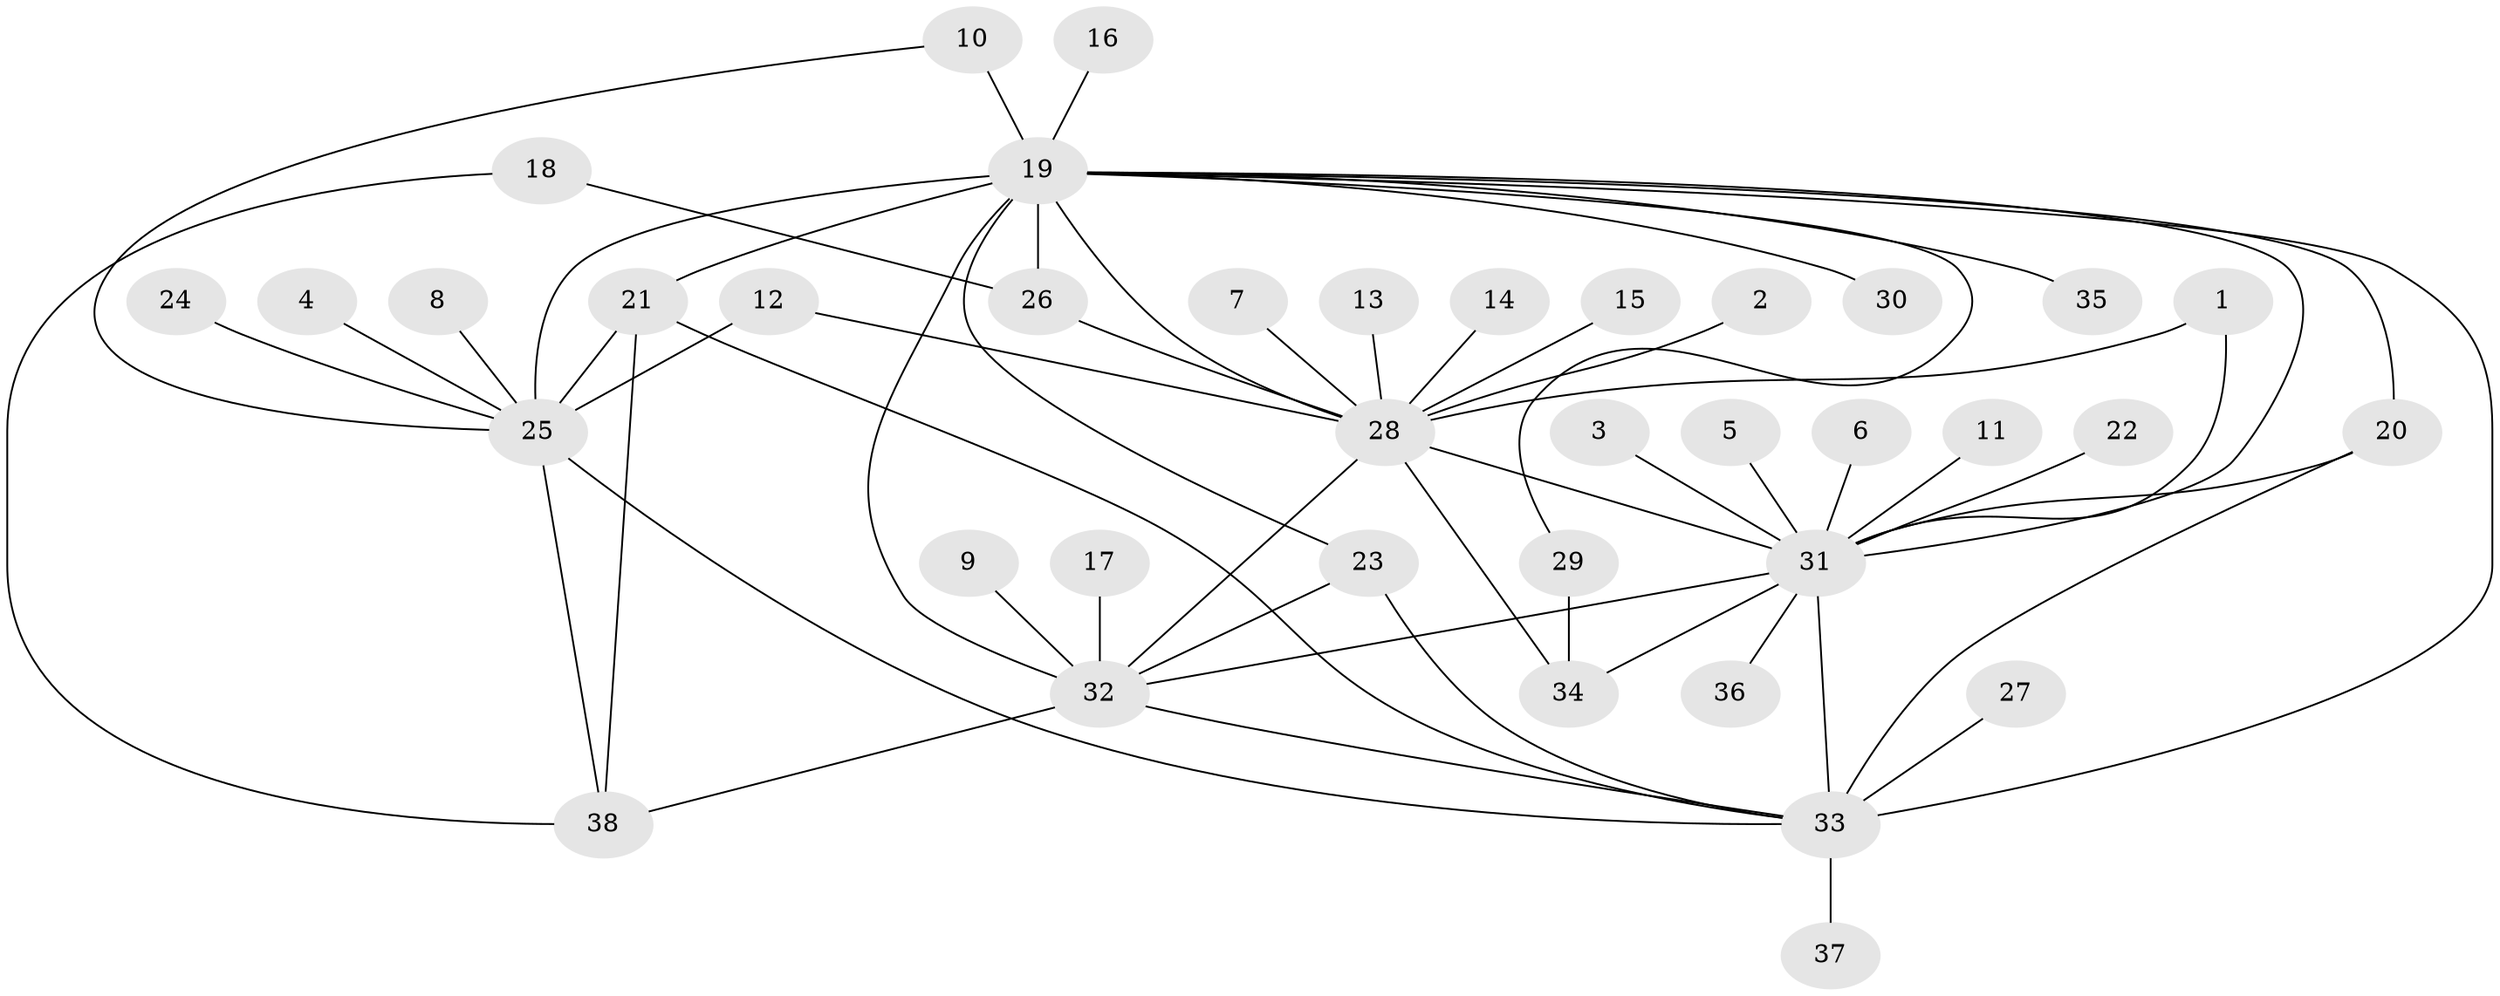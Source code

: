 // original degree distribution, {20: 0.013333333333333334, 14: 0.013333333333333334, 5: 0.04, 10: 0.02666666666666667, 12: 0.013333333333333334, 2: 0.2, 3: 0.12, 1: 0.44, 4: 0.08, 6: 0.04, 9: 0.013333333333333334}
// Generated by graph-tools (version 1.1) at 2025/49/03/09/25 03:49:47]
// undirected, 38 vertices, 58 edges
graph export_dot {
graph [start="1"]
  node [color=gray90,style=filled];
  1;
  2;
  3;
  4;
  5;
  6;
  7;
  8;
  9;
  10;
  11;
  12;
  13;
  14;
  15;
  16;
  17;
  18;
  19;
  20;
  21;
  22;
  23;
  24;
  25;
  26;
  27;
  28;
  29;
  30;
  31;
  32;
  33;
  34;
  35;
  36;
  37;
  38;
  1 -- 28 [weight=1.0];
  1 -- 31 [weight=1.0];
  2 -- 28 [weight=1.0];
  3 -- 31 [weight=1.0];
  4 -- 25 [weight=1.0];
  5 -- 31 [weight=1.0];
  6 -- 31 [weight=1.0];
  7 -- 28 [weight=1.0];
  8 -- 25 [weight=1.0];
  9 -- 32 [weight=1.0];
  10 -- 19 [weight=2.0];
  10 -- 25 [weight=1.0];
  11 -- 31 [weight=1.0];
  12 -- 25 [weight=1.0];
  12 -- 28 [weight=1.0];
  13 -- 28 [weight=1.0];
  14 -- 28 [weight=1.0];
  15 -- 28 [weight=1.0];
  16 -- 19 [weight=1.0];
  17 -- 32 [weight=1.0];
  18 -- 26 [weight=1.0];
  18 -- 38 [weight=1.0];
  19 -- 20 [weight=1.0];
  19 -- 21 [weight=1.0];
  19 -- 23 [weight=1.0];
  19 -- 25 [weight=3.0];
  19 -- 26 [weight=2.0];
  19 -- 28 [weight=1.0];
  19 -- 29 [weight=1.0];
  19 -- 30 [weight=1.0];
  19 -- 31 [weight=1.0];
  19 -- 32 [weight=2.0];
  19 -- 33 [weight=2.0];
  19 -- 35 [weight=1.0];
  20 -- 31 [weight=1.0];
  20 -- 33 [weight=1.0];
  21 -- 25 [weight=1.0];
  21 -- 33 [weight=1.0];
  21 -- 38 [weight=1.0];
  22 -- 31 [weight=1.0];
  23 -- 32 [weight=1.0];
  23 -- 33 [weight=1.0];
  24 -- 25 [weight=1.0];
  25 -- 33 [weight=1.0];
  25 -- 38 [weight=1.0];
  26 -- 28 [weight=1.0];
  27 -- 33 [weight=1.0];
  28 -- 31 [weight=1.0];
  28 -- 32 [weight=1.0];
  28 -- 34 [weight=1.0];
  29 -- 34 [weight=1.0];
  31 -- 32 [weight=1.0];
  31 -- 33 [weight=1.0];
  31 -- 34 [weight=1.0];
  31 -- 36 [weight=1.0];
  32 -- 33 [weight=1.0];
  32 -- 38 [weight=1.0];
  33 -- 37 [weight=1.0];
}
